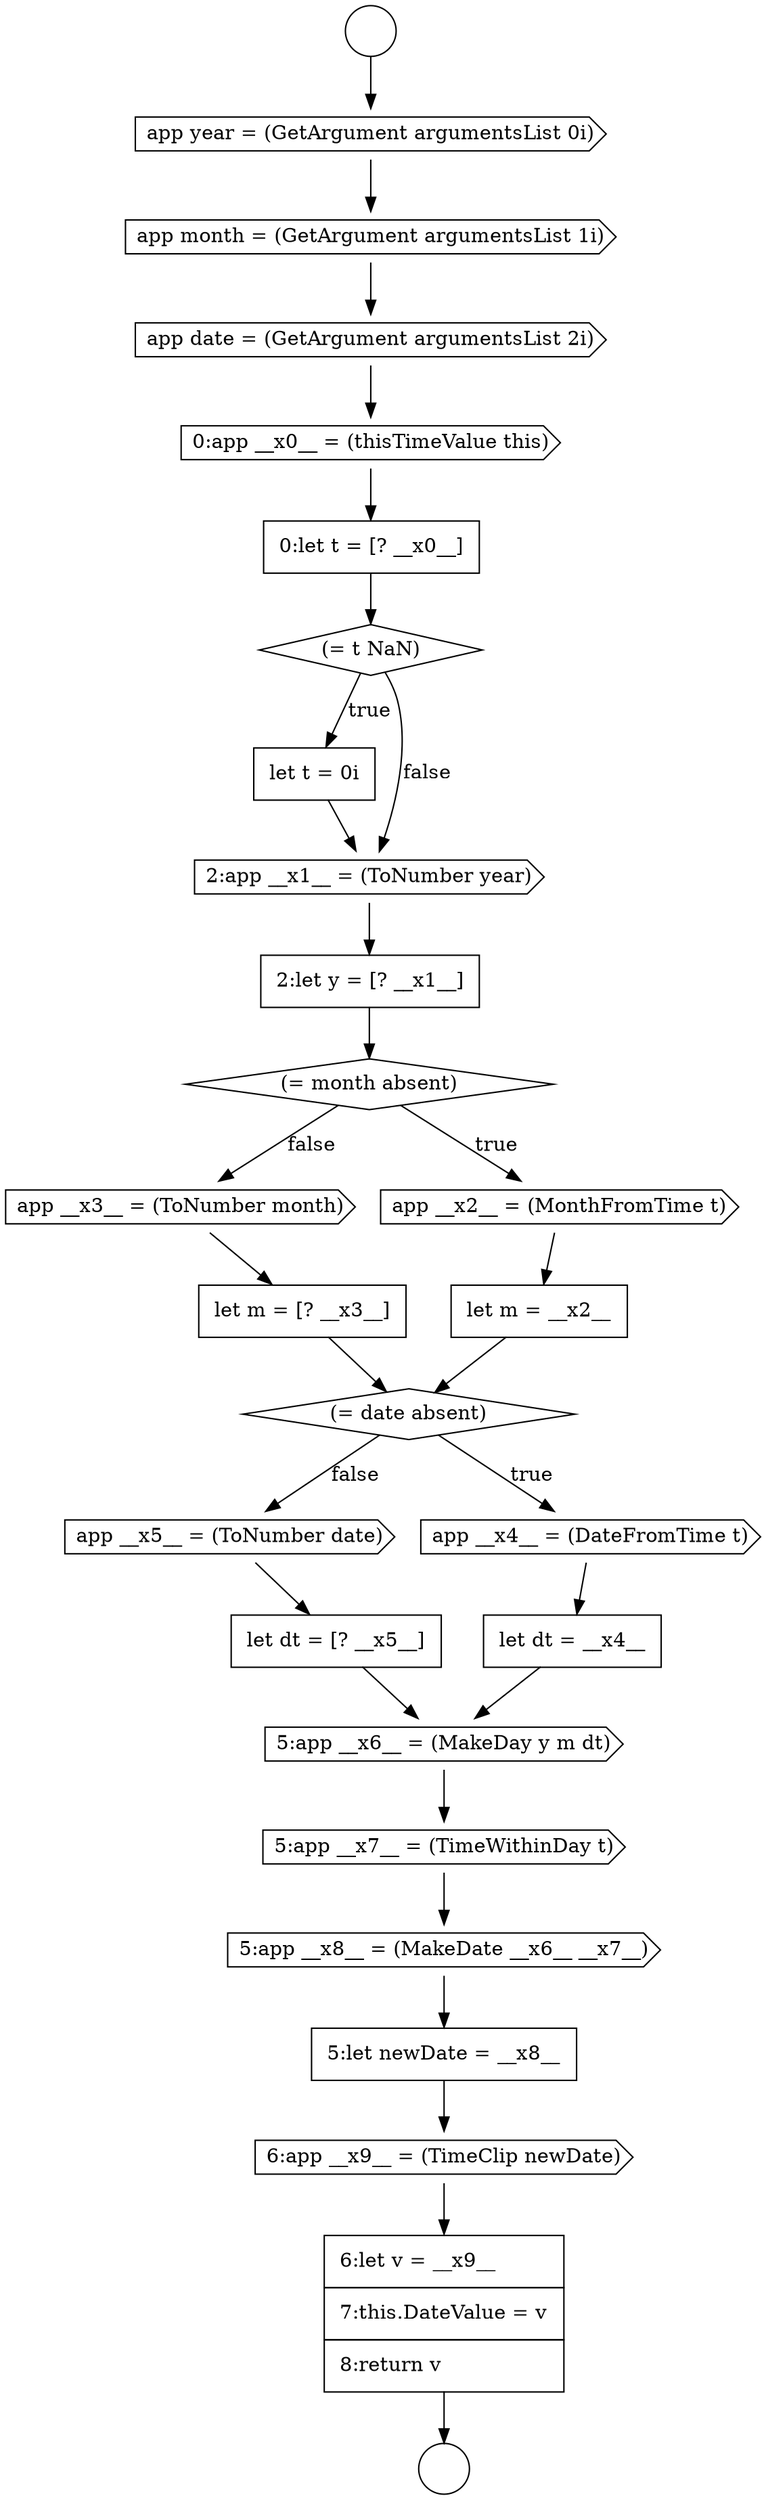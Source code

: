 digraph {
  node11866 [shape=cds, label=<<font color="black">app date = (GetArgument argumentsList 2i)</font>> color="black" fillcolor="white" style=filled]
  node11863 [shape=circle label=" " color="black" fillcolor="white" style=filled]
  node11870 [shape=none, margin=0, label=<<font color="black">
    <table border="0" cellborder="1" cellspacing="0" cellpadding="10">
      <tr><td align="left">let t = 0i</td></tr>
    </table>
  </font>> color="black" fillcolor="white" style=filled]
  node11865 [shape=cds, label=<<font color="black">app month = (GetArgument argumentsList 1i)</font>> color="black" fillcolor="white" style=filled]
  node11869 [shape=diamond, label=<<font color="black">(= t NaN)</font>> color="black" fillcolor="white" style=filled]
  node11868 [shape=none, margin=0, label=<<font color="black">
    <table border="0" cellborder="1" cellspacing="0" cellpadding="10">
      <tr><td align="left">0:let t = [? __x0__]</td></tr>
    </table>
  </font>> color="black" fillcolor="white" style=filled]
  node11872 [shape=none, margin=0, label=<<font color="black">
    <table border="0" cellborder="1" cellspacing="0" cellpadding="10">
      <tr><td align="left">2:let y = [? __x1__]</td></tr>
    </table>
  </font>> color="black" fillcolor="white" style=filled]
  node11867 [shape=cds, label=<<font color="black">0:app __x0__ = (thisTimeValue this)</font>> color="black" fillcolor="white" style=filled]
  node11871 [shape=cds, label=<<font color="black">2:app __x1__ = (ToNumber year)</font>> color="black" fillcolor="white" style=filled]
  node11880 [shape=none, margin=0, label=<<font color="black">
    <table border="0" cellborder="1" cellspacing="0" cellpadding="10">
      <tr><td align="left">let dt = __x4__</td></tr>
    </table>
  </font>> color="black" fillcolor="white" style=filled]
  node11881 [shape=cds, label=<<font color="black">app __x5__ = (ToNumber date)</font>> color="black" fillcolor="white" style=filled]
  node11876 [shape=cds, label=<<font color="black">app __x3__ = (ToNumber month)</font>> color="black" fillcolor="white" style=filled]
  node11885 [shape=cds, label=<<font color="black">5:app __x8__ = (MakeDate __x6__ __x7__)</font>> color="black" fillcolor="white" style=filled]
  node11884 [shape=cds, label=<<font color="black">5:app __x7__ = (TimeWithinDay t)</font>> color="black" fillcolor="white" style=filled]
  node11877 [shape=none, margin=0, label=<<font color="black">
    <table border="0" cellborder="1" cellspacing="0" cellpadding="10">
      <tr><td align="left">let m = [? __x3__]</td></tr>
    </table>
  </font>> color="black" fillcolor="white" style=filled]
  node11888 [shape=none, margin=0, label=<<font color="black">
    <table border="0" cellborder="1" cellspacing="0" cellpadding="10">
      <tr><td align="left">6:let v = __x9__</td></tr>
      <tr><td align="left">7:this.DateValue = v</td></tr>
      <tr><td align="left">8:return v</td></tr>
    </table>
  </font>> color="black" fillcolor="white" style=filled]
  node11873 [shape=diamond, label=<<font color="black">(= month absent)</font>> color="black" fillcolor="white" style=filled]
  node11878 [shape=diamond, label=<<font color="black">(= date absent)</font>> color="black" fillcolor="white" style=filled]
  node11883 [shape=cds, label=<<font color="black">5:app __x6__ = (MakeDay y m dt)</font>> color="black" fillcolor="white" style=filled]
  node11874 [shape=cds, label=<<font color="black">app __x2__ = (MonthFromTime t)</font>> color="black" fillcolor="white" style=filled]
  node11887 [shape=cds, label=<<font color="black">6:app __x9__ = (TimeClip newDate)</font>> color="black" fillcolor="white" style=filled]
  node11882 [shape=none, margin=0, label=<<font color="black">
    <table border="0" cellborder="1" cellspacing="0" cellpadding="10">
      <tr><td align="left">let dt = [? __x5__]</td></tr>
    </table>
  </font>> color="black" fillcolor="white" style=filled]
  node11879 [shape=cds, label=<<font color="black">app __x4__ = (DateFromTime t)</font>> color="black" fillcolor="white" style=filled]
  node11864 [shape=cds, label=<<font color="black">app year = (GetArgument argumentsList 0i)</font>> color="black" fillcolor="white" style=filled]
  node11862 [shape=circle label=" " color="black" fillcolor="white" style=filled]
  node11886 [shape=none, margin=0, label=<<font color="black">
    <table border="0" cellborder="1" cellspacing="0" cellpadding="10">
      <tr><td align="left">5:let newDate = __x8__</td></tr>
    </table>
  </font>> color="black" fillcolor="white" style=filled]
  node11875 [shape=none, margin=0, label=<<font color="black">
    <table border="0" cellborder="1" cellspacing="0" cellpadding="10">
      <tr><td align="left">let m = __x2__</td></tr>
    </table>
  </font>> color="black" fillcolor="white" style=filled]
  node11864 -> node11865 [ color="black"]
  node11886 -> node11887 [ color="black"]
  node11867 -> node11868 [ color="black"]
  node11885 -> node11886 [ color="black"]
  node11876 -> node11877 [ color="black"]
  node11877 -> node11878 [ color="black"]
  node11879 -> node11880 [ color="black"]
  node11875 -> node11878 [ color="black"]
  node11866 -> node11867 [ color="black"]
  node11878 -> node11879 [label=<<font color="black">true</font>> color="black"]
  node11878 -> node11881 [label=<<font color="black">false</font>> color="black"]
  node11862 -> node11864 [ color="black"]
  node11873 -> node11874 [label=<<font color="black">true</font>> color="black"]
  node11873 -> node11876 [label=<<font color="black">false</font>> color="black"]
  node11880 -> node11883 [ color="black"]
  node11865 -> node11866 [ color="black"]
  node11881 -> node11882 [ color="black"]
  node11871 -> node11872 [ color="black"]
  node11888 -> node11863 [ color="black"]
  node11869 -> node11870 [label=<<font color="black">true</font>> color="black"]
  node11869 -> node11871 [label=<<font color="black">false</font>> color="black"]
  node11883 -> node11884 [ color="black"]
  node11884 -> node11885 [ color="black"]
  node11872 -> node11873 [ color="black"]
  node11882 -> node11883 [ color="black"]
  node11887 -> node11888 [ color="black"]
  node11868 -> node11869 [ color="black"]
  node11870 -> node11871 [ color="black"]
  node11874 -> node11875 [ color="black"]
}

